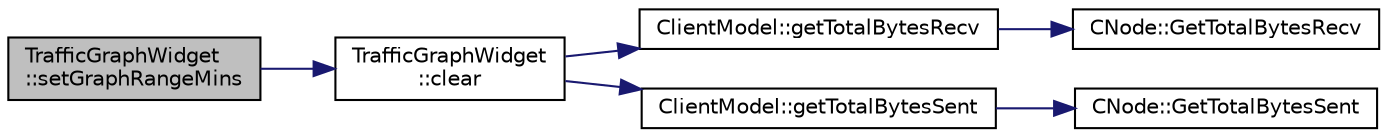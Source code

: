 digraph "TrafficGraphWidget::setGraphRangeMins"
{
  edge [fontname="Helvetica",fontsize="10",labelfontname="Helvetica",labelfontsize="10"];
  node [fontname="Helvetica",fontsize="10",shape=record];
  rankdir="LR";
  Node26 [label="TrafficGraphWidget\l::setGraphRangeMins",height=0.2,width=0.4,color="black", fillcolor="grey75", style="filled", fontcolor="black"];
  Node26 -> Node27 [color="midnightblue",fontsize="10",style="solid",fontname="Helvetica"];
  Node27 [label="TrafficGraphWidget\l::clear",height=0.2,width=0.4,color="black", fillcolor="white", style="filled",URL="$d3/dc6/class_traffic_graph_widget.html#a71c23db2649ab8781fa9a294e540b7ee"];
  Node27 -> Node28 [color="midnightblue",fontsize="10",style="solid",fontname="Helvetica"];
  Node28 [label="ClientModel::getTotalBytesRecv",height=0.2,width=0.4,color="black", fillcolor="white", style="filled",URL="$df/d25/class_client_model.html#a3ecd021e48073debd6dfeb90fdb3e7bd"];
  Node28 -> Node29 [color="midnightblue",fontsize="10",style="solid",fontname="Helvetica"];
  Node29 [label="CNode::GetTotalBytesRecv",height=0.2,width=0.4,color="black", fillcolor="white", style="filled",URL="$d1/d64/class_c_node.html#a1988b63b48fdc9b72014bdf9588b0168"];
  Node27 -> Node30 [color="midnightblue",fontsize="10",style="solid",fontname="Helvetica"];
  Node30 [label="ClientModel::getTotalBytesSent",height=0.2,width=0.4,color="black", fillcolor="white", style="filled",URL="$df/d25/class_client_model.html#a53cd536b119e49b0fab9c95d13a247ed"];
  Node30 -> Node31 [color="midnightblue",fontsize="10",style="solid",fontname="Helvetica"];
  Node31 [label="CNode::GetTotalBytesSent",height=0.2,width=0.4,color="black", fillcolor="white", style="filled",URL="$d1/d64/class_c_node.html#af318a64e7ddad50d1e1b6fc123a5f0b9"];
}
